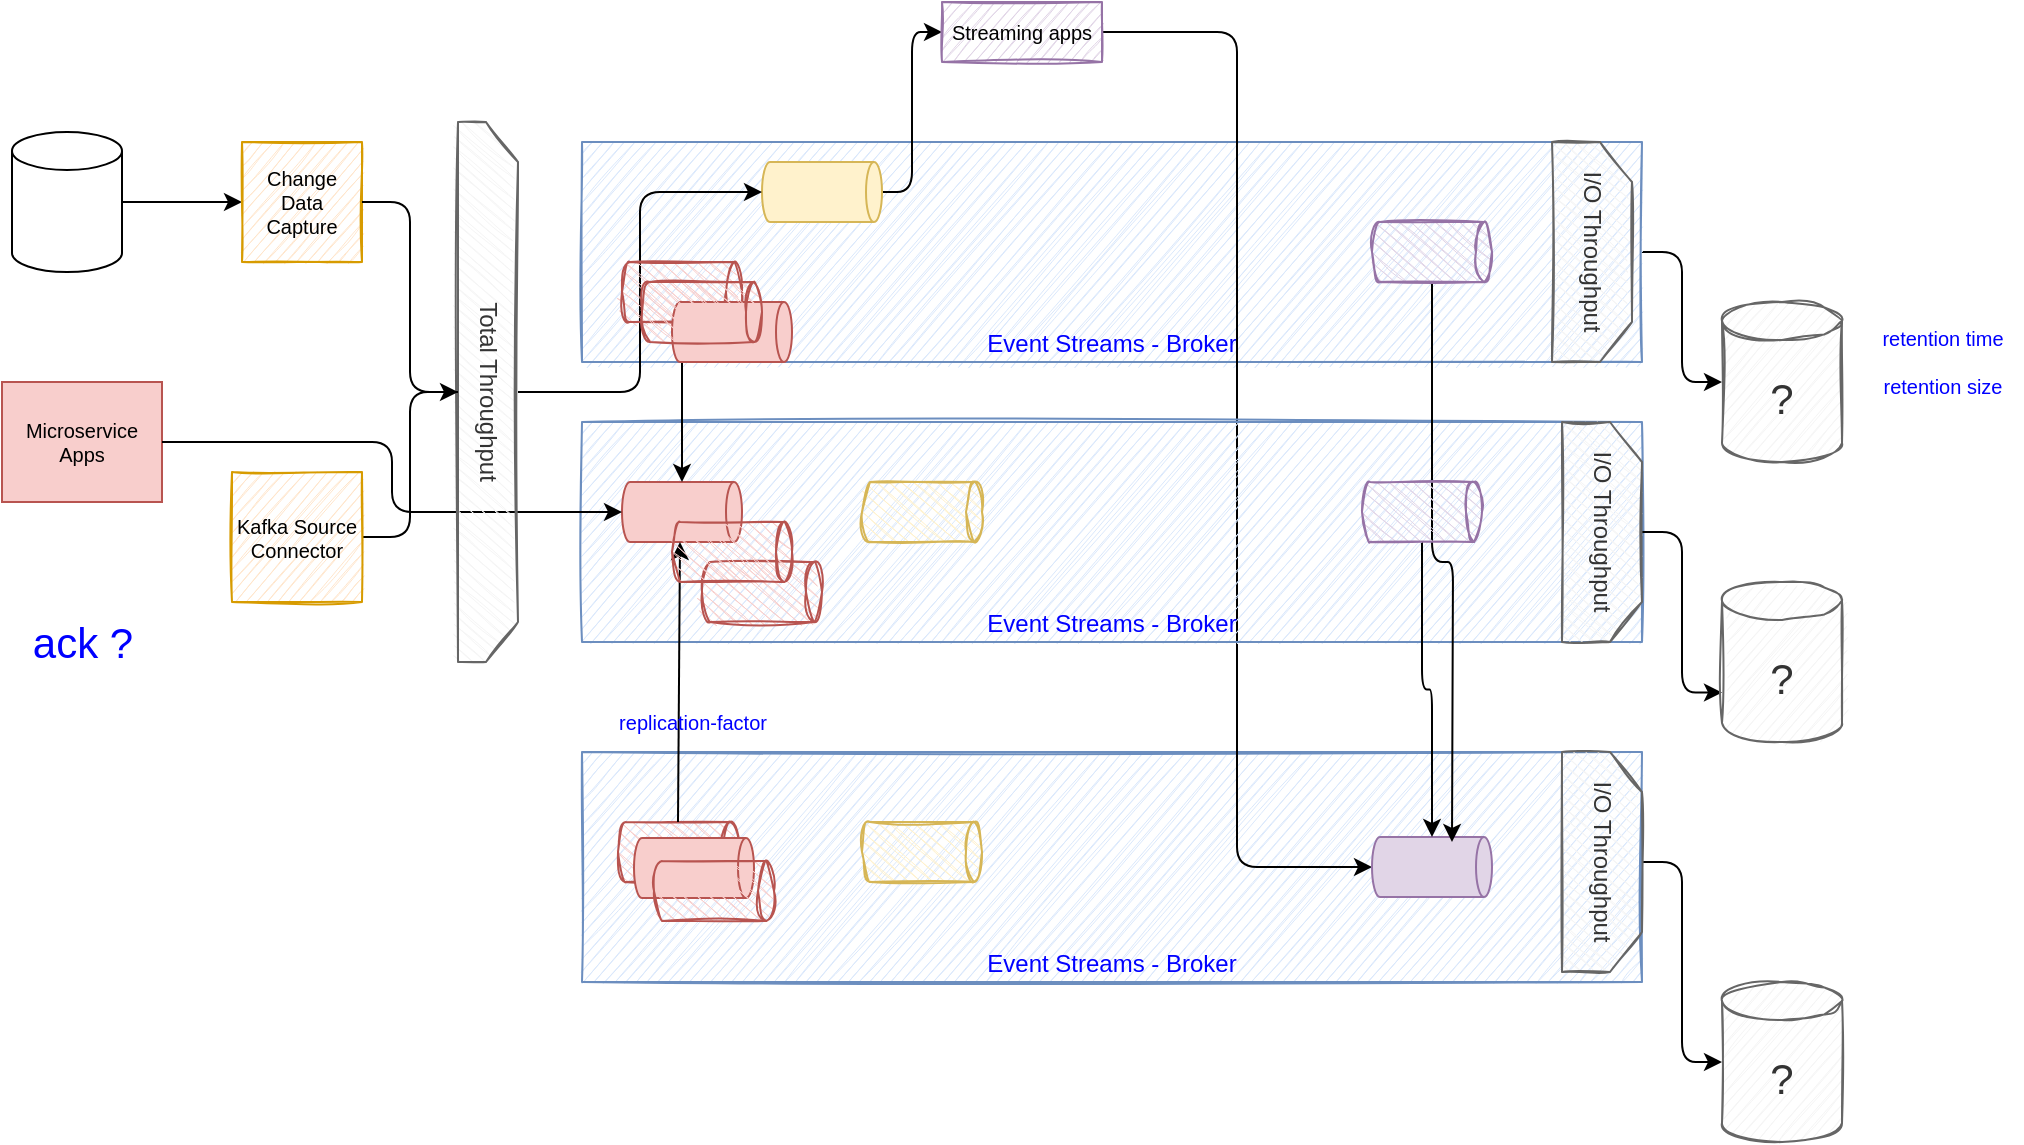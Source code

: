 <mxfile>
    <diagram id="jrw65HoeUE7VaoGPchMV" name="Page-1">
        <mxGraphModel dx="1749" dy="387" grid="1" gridSize="10" guides="1" tooltips="1" connect="1" arrows="1" fold="1" page="1" pageScale="1" pageWidth="850" pageHeight="1100" math="0" shadow="0">
            <root>
                <mxCell id="0"/>
                <mxCell id="1" parent="0"/>
                <mxCell id="45" style="edgeStyle=orthogonalEdgeStyle;html=1;entryX=0;entryY=0.5;entryDx=0;entryDy=0;entryPerimeter=0;fontColor=#0000FF;exitX=0.5;exitY=0;exitDx=0;exitDy=0;" parent="1" source="57" target="44" edge="1">
                    <mxGeometry relative="1" as="geometry"/>
                </mxCell>
                <mxCell id="19" value="Event Streams - Broker" style="rounded=0;whiteSpace=wrap;html=1;fillColor=#dae8fc;strokeColor=#6c8ebf;verticalAlign=bottom;sketch=1;fontColor=#0000FF;" parent="1" vertex="1">
                    <mxGeometry x="-530" y="415" width="530" height="115" as="geometry"/>
                </mxCell>
                <mxCell id="47" style="edgeStyle=orthogonalEdgeStyle;html=1;entryX=0;entryY=0.5;entryDx=0;entryDy=0;entryPerimeter=0;fontColor=#0000FF;" parent="1" source="2" target="42" edge="1">
                    <mxGeometry relative="1" as="geometry"/>
                </mxCell>
                <mxCell id="2" value="Event Streams - Broker" style="rounded=0;whiteSpace=wrap;html=1;fillColor=#dae8fc;strokeColor=#6c8ebf;verticalAlign=bottom;sketch=1;fontColor=#0000FF;" parent="1" vertex="1">
                    <mxGeometry x="-530" y="110" width="530" height="110" as="geometry"/>
                </mxCell>
                <mxCell id="4" style="edgeStyle=orthogonalEdgeStyle;html=1;entryX=0;entryY=0.5;entryDx=0;entryDy=0;fontSize=10;" parent="1" source="5" target="12" edge="1">
                    <mxGeometry relative="1" as="geometry"/>
                </mxCell>
                <mxCell id="5" value="" style="shape=cylinder3;whiteSpace=wrap;html=1;boundedLbl=1;backgroundOutline=1;size=4;fontSize=10;direction=south;fillColor=#fff2cc;strokeColor=#d6b656;" parent="1" vertex="1">
                    <mxGeometry x="-440" y="120" width="60" height="30" as="geometry"/>
                </mxCell>
                <mxCell id="17" style="edgeStyle=orthogonalEdgeStyle;html=1;" parent="1" source="7" target="8" edge="1">
                    <mxGeometry relative="1" as="geometry"/>
                </mxCell>
                <mxCell id="7" value="" style="shape=cylinder3;whiteSpace=wrap;html=1;boundedLbl=1;backgroundOutline=1;size=9.487;fontSize=10;" parent="1" vertex="1">
                    <mxGeometry x="-815" y="105" width="55" height="70" as="geometry"/>
                </mxCell>
                <mxCell id="29" style="edgeStyle=orthogonalEdgeStyle;html=1;entryX=0.5;entryY=1;entryDx=0;entryDy=0;entryPerimeter=0;fontColor=#0000FF;startArrow=none;" parent="1" source="24" target="5" edge="1">
                    <mxGeometry relative="1" as="geometry"/>
                </mxCell>
                <mxCell id="8" value="Change Data Capture" style="whiteSpace=wrap;html=1;aspect=fixed;fontSize=10;fillColor=#ffe6cc;strokeColor=#d79b00;sketch=1;shadow=0;" parent="1" vertex="1">
                    <mxGeometry x="-700" y="110" width="60" height="60" as="geometry"/>
                </mxCell>
                <mxCell id="10" value="Microservice Apps" style="rounded=0;whiteSpace=wrap;html=1;fontSize=10;fillColor=#f8cecc;strokeColor=#b85450;" parent="1" vertex="1">
                    <mxGeometry x="-820" y="230" width="80" height="60" as="geometry"/>
                </mxCell>
                <mxCell id="11" style="edgeStyle=orthogonalEdgeStyle;html=1;entryX=0.5;entryY=1;entryDx=0;entryDy=0;entryPerimeter=0;fontSize=10;" parent="1" source="12" target="13" edge="1">
                    <mxGeometry relative="1" as="geometry"/>
                </mxCell>
                <mxCell id="12" value="Streaming apps" style="rounded=0;whiteSpace=wrap;html=1;fontSize=10;fillColor=#e1d5e7;strokeColor=#9673a6;sketch=1;" parent="1" vertex="1">
                    <mxGeometry x="-350" y="40" width="80" height="30" as="geometry"/>
                </mxCell>
                <mxCell id="13" value="" style="shape=cylinder3;whiteSpace=wrap;html=1;boundedLbl=1;backgroundOutline=1;size=4;fontSize=10;direction=south;fillColor=#e1d5e7;strokeColor=#9673a6;" parent="1" vertex="1">
                    <mxGeometry x="-135" y="457.5" width="60" height="30" as="geometry"/>
                </mxCell>
                <mxCell id="16" value="" style="shape=cylinder3;whiteSpace=wrap;html=1;boundedLbl=1;backgroundOutline=1;size=4;fontSize=10;direction=south;fillColor=#f8cecc;strokeColor=#b85450;sketch=1;" parent="1" vertex="1">
                    <mxGeometry x="-512" y="450" width="60" height="30" as="geometry"/>
                </mxCell>
                <mxCell id="18" value="Event Streams - Broker" style="rounded=0;whiteSpace=wrap;html=1;fillColor=#dae8fc;strokeColor=#6c8ebf;verticalAlign=bottom;sketch=1;fontColor=#0000FF;" parent="1" vertex="1">
                    <mxGeometry x="-530" y="250" width="530" height="110" as="geometry"/>
                </mxCell>
                <mxCell id="46" style="edgeStyle=orthogonalEdgeStyle;html=1;entryX=0;entryY=0;entryDx=0;entryDy=55.256;entryPerimeter=0;fontColor=#0000FF;" parent="1" source="18" target="43" edge="1">
                    <mxGeometry relative="1" as="geometry"/>
                </mxCell>
                <mxCell id="6" value="" style="shape=cylinder3;whiteSpace=wrap;html=1;boundedLbl=1;backgroundOutline=1;size=4;fontSize=10;direction=south;fillColor=#f8cecc;strokeColor=#b85450;" parent="1" vertex="1">
                    <mxGeometry x="-510" y="280" width="60" height="30" as="geometry"/>
                </mxCell>
                <mxCell id="9" style="edgeStyle=orthogonalEdgeStyle;html=1;entryX=0.5;entryY=1;entryDx=0;entryDy=0;entryPerimeter=0;fontSize=10;" parent="1" source="10" target="6" edge="1">
                    <mxGeometry relative="1" as="geometry"/>
                </mxCell>
                <mxCell id="27" style="edgeStyle=none;html=1;entryX=0;entryY=0.5;entryDx=0;entryDy=0;entryPerimeter=0;fontColor=#0000FF;" parent="1" source="22" target="6" edge="1">
                    <mxGeometry relative="1" as="geometry"/>
                </mxCell>
                <mxCell id="22" value="" style="shape=cylinder3;whiteSpace=wrap;html=1;boundedLbl=1;backgroundOutline=1;size=4;fontSize=10;direction=south;fillColor=#f8cecc;strokeColor=#b85450;sketch=1;" parent="1" vertex="1">
                    <mxGeometry x="-510" y="170" width="60" height="30" as="geometry"/>
                </mxCell>
                <mxCell id="28" style="edgeStyle=none;html=1;fontColor=#0000FF;exitX=0;exitY=0.5;exitDx=0;exitDy=0;exitPerimeter=0;" parent="1" source="16" edge="1">
                    <mxGeometry relative="1" as="geometry">
                        <mxPoint x="-471.968" y="450" as="sourcePoint"/>
                        <mxPoint x="-481" y="310" as="targetPoint"/>
                    </mxGeometry>
                </mxCell>
                <mxCell id="31" value="" style="shape=cylinder3;whiteSpace=wrap;html=1;boundedLbl=1;backgroundOutline=1;size=4;fontSize=10;direction=south;fillColor=#fff2cc;strokeColor=#d6b656;sketch=1;" parent="1" vertex="1">
                    <mxGeometry x="-390" y="450" width="60" height="30" as="geometry"/>
                </mxCell>
                <mxCell id="48" style="edgeStyle=orthogonalEdgeStyle;html=1;fontColor=#0000FF;" parent="1" source="32" target="13" edge="1">
                    <mxGeometry relative="1" as="geometry"/>
                </mxCell>
                <mxCell id="49" style="edgeStyle=orthogonalEdgeStyle;html=1;fontColor=#0000FF;" parent="1" source="34" edge="1">
                    <mxGeometry relative="1" as="geometry">
                        <mxPoint x="-95" y="460" as="targetPoint"/>
                    </mxGeometry>
                </mxCell>
                <mxCell id="34" value="" style="shape=cylinder3;whiteSpace=wrap;html=1;boundedLbl=1;backgroundOutline=1;size=4;fontSize=10;direction=south;fillColor=#e1d5e7;strokeColor=#9673a6;sketch=1;" parent="1" vertex="1">
                    <mxGeometry x="-135" y="150" width="60" height="30" as="geometry"/>
                </mxCell>
                <mxCell id="35" value="" style="shape=cylinder3;whiteSpace=wrap;html=1;boundedLbl=1;backgroundOutline=1;size=4;fontSize=10;direction=south;fillColor=#f8cecc;strokeColor=#b85450;" parent="1" vertex="1">
                    <mxGeometry x="-485" y="190" width="60" height="30" as="geometry"/>
                </mxCell>
                <mxCell id="36" value="" style="shape=cylinder3;whiteSpace=wrap;html=1;boundedLbl=1;backgroundOutline=1;size=4;fontSize=10;direction=south;fillColor=#f8cecc;strokeColor=#b85450;" parent="1" vertex="1">
                    <mxGeometry x="-504" y="458" width="60" height="30" as="geometry"/>
                </mxCell>
                <mxCell id="37" value="" style="shape=cylinder3;whiteSpace=wrap;html=1;boundedLbl=1;backgroundOutline=1;size=4;fontSize=10;direction=south;fillColor=#f8cecc;strokeColor=#b85450;sketch=1;" parent="1" vertex="1">
                    <mxGeometry x="-494" y="469.5" width="60" height="30" as="geometry"/>
                </mxCell>
                <mxCell id="38" value="" style="shape=cylinder3;whiteSpace=wrap;html=1;boundedLbl=1;backgroundOutline=1;size=4;fontSize=10;direction=south;fillColor=#f8cecc;strokeColor=#b85450;sketch=1;" parent="1" vertex="1">
                    <mxGeometry x="-470" y="320" width="60" height="30" as="geometry"/>
                </mxCell>
                <mxCell id="30" value="" style="shape=cylinder3;whiteSpace=wrap;html=1;boundedLbl=1;backgroundOutline=1;size=4;fontSize=10;direction=south;fillColor=#fff2cc;strokeColor=#d6b656;sketch=1;" parent="1" vertex="1">
                    <mxGeometry x="-390" y="280" width="60" height="30" as="geometry"/>
                </mxCell>
                <mxCell id="39" value="" style="shape=cylinder3;whiteSpace=wrap;html=1;boundedLbl=1;backgroundOutline=1;size=4;fontSize=10;direction=south;fillColor=#f8cecc;strokeColor=#b85450;sketch=1;" parent="1" vertex="1">
                    <mxGeometry x="-500" y="180" width="60" height="30" as="geometry"/>
                </mxCell>
                <mxCell id="40" value="" style="shape=cylinder3;whiteSpace=wrap;html=1;boundedLbl=1;backgroundOutline=1;size=4;fontSize=10;direction=south;fillColor=#f8cecc;strokeColor=#b85450;sketch=1;" parent="1" vertex="1">
                    <mxGeometry x="-485" y="300" width="60" height="30" as="geometry"/>
                </mxCell>
                <mxCell id="42" value="?" style="shape=cylinder3;whiteSpace=wrap;html=1;boundedLbl=1;backgroundOutline=1;size=9.487;fontSize=21;sketch=1;fillColor=#f5f5f5;fontColor=#333333;strokeColor=#666666;" parent="1" vertex="1">
                    <mxGeometry x="40" y="190" width="60" height="80" as="geometry"/>
                </mxCell>
                <mxCell id="43" value="?" style="shape=cylinder3;whiteSpace=wrap;html=1;boundedLbl=1;backgroundOutline=1;size=9.487;fontSize=21;sketch=1;fillColor=#f5f5f5;fontColor=#333333;strokeColor=#666666;" parent="1" vertex="1">
                    <mxGeometry x="40" y="330" width="60" height="80" as="geometry"/>
                </mxCell>
                <mxCell id="44" value="?" style="shape=cylinder3;whiteSpace=wrap;html=1;boundedLbl=1;backgroundOutline=1;size=9.487;fontSize=21;sketch=1;fillColor=#f5f5f5;fontColor=#333333;strokeColor=#666666;" parent="1" vertex="1">
                    <mxGeometry x="40" y="530" width="60" height="80" as="geometry"/>
                </mxCell>
                <mxCell id="32" value="" style="shape=cylinder3;whiteSpace=wrap;html=1;boundedLbl=1;backgroundOutline=1;size=4;fontSize=10;direction=south;fillColor=#e1d5e7;strokeColor=#9673a6;sketch=1;" parent="1" vertex="1">
                    <mxGeometry x="-140" y="280" width="60" height="30" as="geometry"/>
                </mxCell>
                <mxCell id="24" value="Total Throughput" style="shape=loopLimit;whiteSpace=wrap;html=1;shadow=0;sketch=1;fontColor=#333333;rotation=90;fillColor=#f5f5f5;strokeColor=#666666;" parent="1" vertex="1">
                    <mxGeometry x="-712" y="220" width="270" height="30" as="geometry"/>
                </mxCell>
                <mxCell id="50" value="" style="edgeStyle=orthogonalEdgeStyle;html=1;entryX=0.5;entryY=1;entryDx=0;entryDy=0;entryPerimeter=0;fontColor=#0000FF;endArrow=none;" parent="1" source="8" target="24" edge="1">
                    <mxGeometry relative="1" as="geometry">
                        <mxPoint x="-620" y="150" as="sourcePoint"/>
                        <mxPoint x="-440" y="135" as="targetPoint"/>
                    </mxGeometry>
                </mxCell>
                <mxCell id="51" value="ack ?" style="text;html=1;align=center;verticalAlign=middle;resizable=0;points=[];autosize=1;strokeColor=none;fillColor=none;fontSize=21;fontColor=#0000FF;" parent="1" vertex="1">
                    <mxGeometry x="-815" y="345" width="70" height="30" as="geometry"/>
                </mxCell>
                <mxCell id="52" value="replication-factor" style="text;html=1;align=center;verticalAlign=middle;resizable=0;points=[];autosize=1;strokeColor=none;fillColor=none;fontSize=10;fontColor=#0000FF;" parent="1" vertex="1">
                    <mxGeometry x="-520" y="390" width="90" height="20" as="geometry"/>
                </mxCell>
                <mxCell id="53" value="retention time&lt;br&gt;&lt;br&gt;retention size" style="text;html=1;align=center;verticalAlign=middle;resizable=0;points=[];autosize=1;strokeColor=none;fillColor=none;fontSize=10;fontColor=#0000FF;" parent="1" vertex="1">
                    <mxGeometry x="110" y="200" width="80" height="40" as="geometry"/>
                </mxCell>
                <mxCell id="54" value="I/O Throughput" style="shape=loopLimit;whiteSpace=wrap;html=1;shadow=0;sketch=1;fontColor=#333333;rotation=90;fillColor=#f5f5f5;strokeColor=#666666;" parent="1" vertex="1">
                    <mxGeometry x="-80" y="145" width="110" height="40" as="geometry"/>
                </mxCell>
                <mxCell id="56" value="I/O Throughput" style="shape=loopLimit;whiteSpace=wrap;html=1;shadow=0;sketch=1;fontColor=#333333;rotation=90;fillColor=#f5f5f5;strokeColor=#666666;" parent="1" vertex="1">
                    <mxGeometry x="-75" y="285" width="110" height="40" as="geometry"/>
                </mxCell>
                <mxCell id="57" value="I/O Throughput" style="shape=loopLimit;whiteSpace=wrap;html=1;shadow=0;sketch=1;fontColor=#333333;rotation=90;fillColor=#f5f5f5;strokeColor=#666666;" parent="1" vertex="1">
                    <mxGeometry x="-75" y="450" width="110" height="40" as="geometry"/>
                </mxCell>
                <mxCell id="59" style="edgeStyle=orthogonalEdgeStyle;html=1;" edge="1" parent="1" source="58" target="24">
                    <mxGeometry relative="1" as="geometry"/>
                </mxCell>
                <mxCell id="58" value="Kafka Source Connector" style="whiteSpace=wrap;html=1;aspect=fixed;fontSize=10;fillColor=#ffe6cc;strokeColor=#d79b00;sketch=1;shadow=0;" vertex="1" parent="1">
                    <mxGeometry x="-705" y="275" width="65" height="65" as="geometry"/>
                </mxCell>
            </root>
        </mxGraphModel>
    </diagram>
</mxfile>